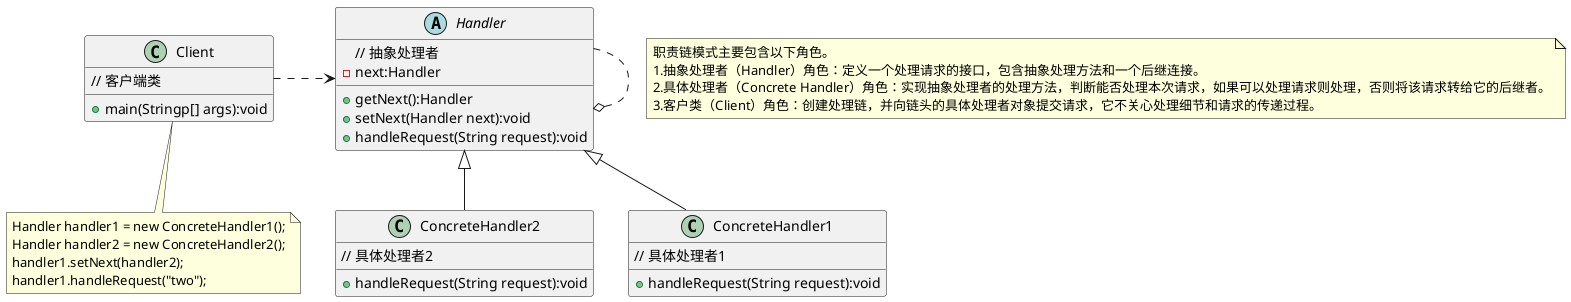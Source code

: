 @startuml
note as 责任链
职责链模式主要包含以下角色。
1.抽象处理者（Handler）角色：定义一个处理请求的接口，包含抽象处理方法和一个后继连接。
2.具体处理者（Concrete Handler）角色：实现抽象处理者的处理方法，判断能否处理本次请求，如果可以处理请求则处理，否则将该请求转给它的后继者。
3.客户类（Client）角色：创建处理链，并向链头的具体处理者对象提交请求，它不关心处理细节和请求的传递过程。
end note
class Client{
// 客户端类
+ main(Stringp[] args):void
}
note as client
Handler handler1 = new ConcreteHandler1();
Handler handler2 = new ConcreteHandler2();
handler1.setNext(handler2);
handler1.handleRequest("two");
end note
client .up. Client

abstract Handler{
// 抽象处理者
- next:Handler
+ getNext():Handler
+ setNext(Handler next):void
+ handleRequest(String request):void
}

class ConcreteHandler1{
// 具体处理者1
+ handleRequest(String request):void
}
class ConcreteHandler2{
// 具体处理者2
+ handleRequest(String request):void
}

Client .right.> Handler
ConcreteHandler1 -up-|> Handler
ConcreteHandler2 -up-|> Handler
Handler ..o Handler



@enduml